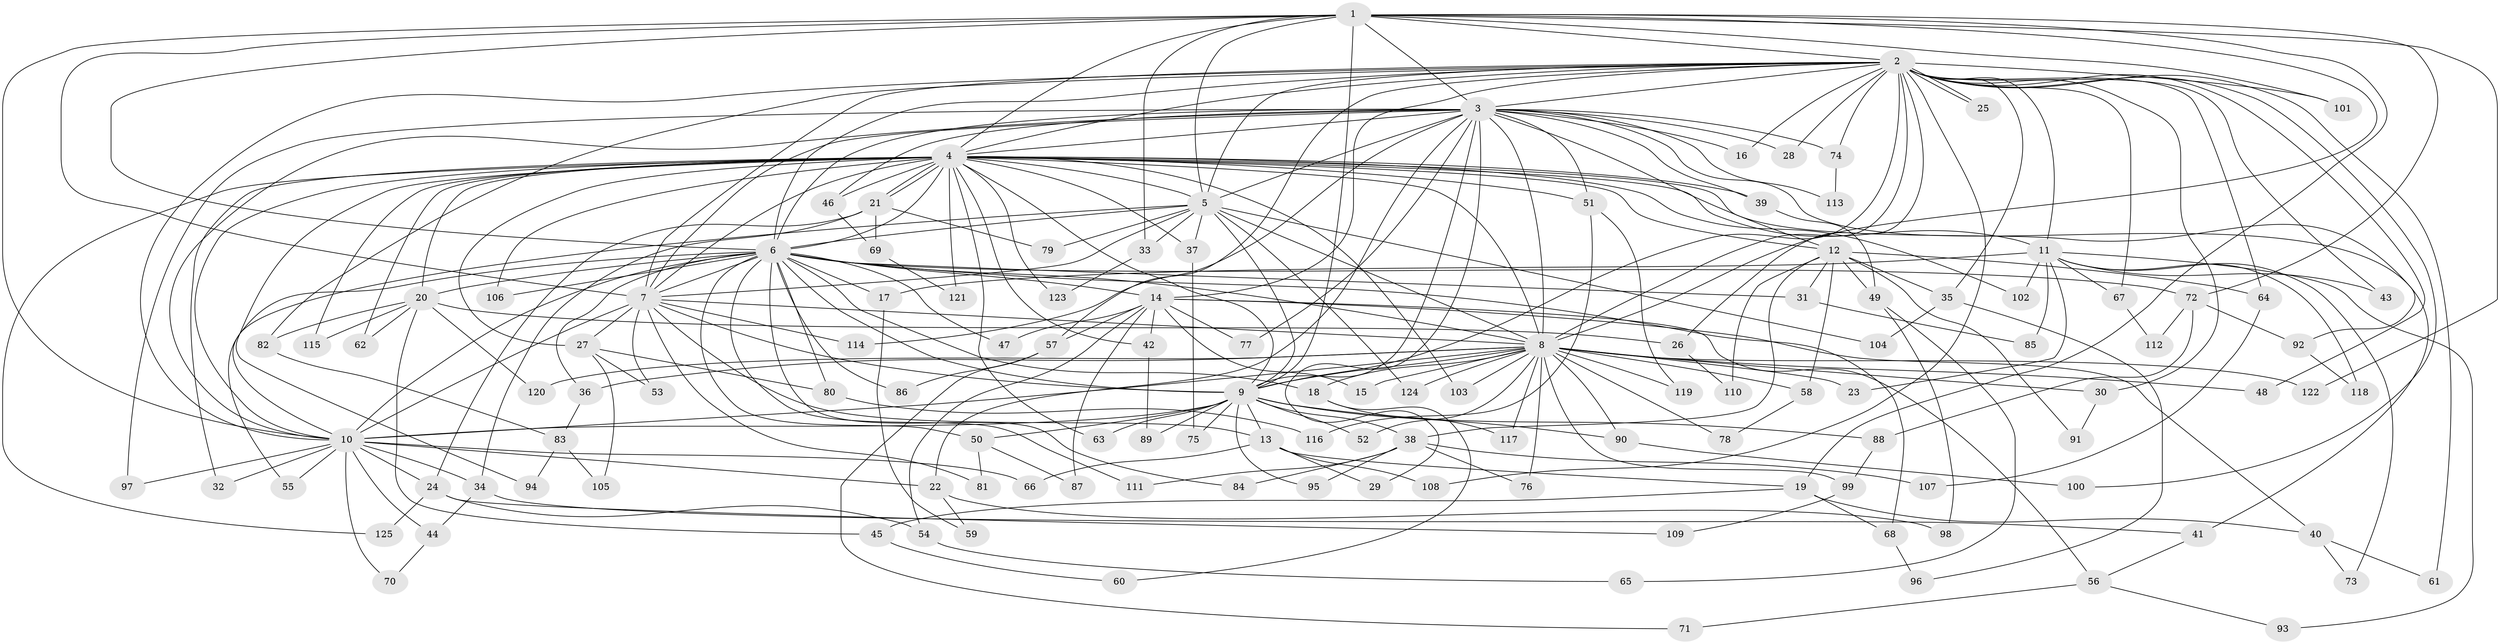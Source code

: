 // Generated by graph-tools (version 1.1) at 2025/49/03/09/25 03:49:28]
// undirected, 125 vertices, 275 edges
graph export_dot {
graph [start="1"]
  node [color=gray90,style=filled];
  1;
  2;
  3;
  4;
  5;
  6;
  7;
  8;
  9;
  10;
  11;
  12;
  13;
  14;
  15;
  16;
  17;
  18;
  19;
  20;
  21;
  22;
  23;
  24;
  25;
  26;
  27;
  28;
  29;
  30;
  31;
  32;
  33;
  34;
  35;
  36;
  37;
  38;
  39;
  40;
  41;
  42;
  43;
  44;
  45;
  46;
  47;
  48;
  49;
  50;
  51;
  52;
  53;
  54;
  55;
  56;
  57;
  58;
  59;
  60;
  61;
  62;
  63;
  64;
  65;
  66;
  67;
  68;
  69;
  70;
  71;
  72;
  73;
  74;
  75;
  76;
  77;
  78;
  79;
  80;
  81;
  82;
  83;
  84;
  85;
  86;
  87;
  88;
  89;
  90;
  91;
  92;
  93;
  94;
  95;
  96;
  97;
  98;
  99;
  100;
  101;
  102;
  103;
  104;
  105;
  106;
  107;
  108;
  109;
  110;
  111;
  112;
  113;
  114;
  115;
  116;
  117;
  118;
  119;
  120;
  121;
  122;
  123;
  124;
  125;
  1 -- 2;
  1 -- 3;
  1 -- 4;
  1 -- 5;
  1 -- 6;
  1 -- 7;
  1 -- 8;
  1 -- 9;
  1 -- 10;
  1 -- 19;
  1 -- 33;
  1 -- 72;
  1 -- 101;
  1 -- 122;
  2 -- 3;
  2 -- 4;
  2 -- 5;
  2 -- 6;
  2 -- 7;
  2 -- 8;
  2 -- 9;
  2 -- 10;
  2 -- 11;
  2 -- 14;
  2 -- 16;
  2 -- 25;
  2 -- 25;
  2 -- 26;
  2 -- 28;
  2 -- 30;
  2 -- 35;
  2 -- 43;
  2 -- 48;
  2 -- 57;
  2 -- 61;
  2 -- 64;
  2 -- 67;
  2 -- 74;
  2 -- 82;
  2 -- 100;
  2 -- 101;
  2 -- 108;
  3 -- 4;
  3 -- 5;
  3 -- 6;
  3 -- 7;
  3 -- 8;
  3 -- 9;
  3 -- 10;
  3 -- 12;
  3 -- 16;
  3 -- 22;
  3 -- 28;
  3 -- 29;
  3 -- 39;
  3 -- 46;
  3 -- 51;
  3 -- 74;
  3 -- 77;
  3 -- 92;
  3 -- 97;
  3 -- 113;
  3 -- 114;
  4 -- 5;
  4 -- 6;
  4 -- 7;
  4 -- 8;
  4 -- 9;
  4 -- 10;
  4 -- 11;
  4 -- 12;
  4 -- 20;
  4 -- 21;
  4 -- 21;
  4 -- 27;
  4 -- 32;
  4 -- 37;
  4 -- 39;
  4 -- 41;
  4 -- 42;
  4 -- 46;
  4 -- 51;
  4 -- 62;
  4 -- 63;
  4 -- 94;
  4 -- 102;
  4 -- 103;
  4 -- 106;
  4 -- 115;
  4 -- 121;
  4 -- 123;
  4 -- 125;
  5 -- 6;
  5 -- 7;
  5 -- 8;
  5 -- 9;
  5 -- 10;
  5 -- 33;
  5 -- 37;
  5 -- 79;
  5 -- 104;
  5 -- 124;
  6 -- 7;
  6 -- 8;
  6 -- 9;
  6 -- 10;
  6 -- 14;
  6 -- 17;
  6 -- 18;
  6 -- 20;
  6 -- 31;
  6 -- 36;
  6 -- 47;
  6 -- 50;
  6 -- 55;
  6 -- 68;
  6 -- 72;
  6 -- 80;
  6 -- 84;
  6 -- 86;
  6 -- 106;
  6 -- 111;
  7 -- 8;
  7 -- 9;
  7 -- 10;
  7 -- 13;
  7 -- 27;
  7 -- 53;
  7 -- 81;
  7 -- 114;
  8 -- 9;
  8 -- 10;
  8 -- 15;
  8 -- 18;
  8 -- 23;
  8 -- 30;
  8 -- 36;
  8 -- 48;
  8 -- 52;
  8 -- 58;
  8 -- 76;
  8 -- 78;
  8 -- 90;
  8 -- 99;
  8 -- 103;
  8 -- 117;
  8 -- 119;
  8 -- 120;
  8 -- 122;
  8 -- 124;
  9 -- 10;
  9 -- 13;
  9 -- 38;
  9 -- 50;
  9 -- 52;
  9 -- 63;
  9 -- 75;
  9 -- 88;
  9 -- 89;
  9 -- 90;
  9 -- 95;
  10 -- 22;
  10 -- 24;
  10 -- 32;
  10 -- 34;
  10 -- 44;
  10 -- 55;
  10 -- 66;
  10 -- 70;
  10 -- 97;
  11 -- 17;
  11 -- 23;
  11 -- 43;
  11 -- 67;
  11 -- 73;
  11 -- 85;
  11 -- 93;
  11 -- 102;
  11 -- 118;
  12 -- 31;
  12 -- 35;
  12 -- 38;
  12 -- 49;
  12 -- 58;
  12 -- 64;
  12 -- 91;
  12 -- 110;
  13 -- 19;
  13 -- 29;
  13 -- 66;
  13 -- 108;
  14 -- 15;
  14 -- 40;
  14 -- 42;
  14 -- 47;
  14 -- 54;
  14 -- 56;
  14 -- 57;
  14 -- 77;
  14 -- 87;
  17 -- 59;
  18 -- 60;
  18 -- 117;
  19 -- 40;
  19 -- 45;
  19 -- 68;
  20 -- 26;
  20 -- 45;
  20 -- 62;
  20 -- 82;
  20 -- 115;
  20 -- 120;
  21 -- 24;
  21 -- 34;
  21 -- 69;
  21 -- 79;
  22 -- 59;
  22 -- 98;
  24 -- 54;
  24 -- 109;
  24 -- 125;
  26 -- 110;
  27 -- 53;
  27 -- 80;
  27 -- 105;
  30 -- 91;
  31 -- 85;
  33 -- 123;
  34 -- 41;
  34 -- 44;
  35 -- 96;
  35 -- 104;
  36 -- 83;
  37 -- 75;
  38 -- 76;
  38 -- 84;
  38 -- 95;
  38 -- 107;
  38 -- 111;
  39 -- 49;
  40 -- 61;
  40 -- 73;
  41 -- 56;
  42 -- 89;
  44 -- 70;
  45 -- 60;
  46 -- 69;
  49 -- 65;
  49 -- 98;
  50 -- 81;
  50 -- 87;
  51 -- 116;
  51 -- 119;
  54 -- 65;
  56 -- 71;
  56 -- 93;
  57 -- 71;
  57 -- 86;
  58 -- 78;
  64 -- 107;
  67 -- 112;
  68 -- 96;
  69 -- 121;
  72 -- 88;
  72 -- 92;
  72 -- 112;
  74 -- 113;
  80 -- 116;
  82 -- 83;
  83 -- 94;
  83 -- 105;
  88 -- 99;
  90 -- 100;
  92 -- 118;
  99 -- 109;
}
